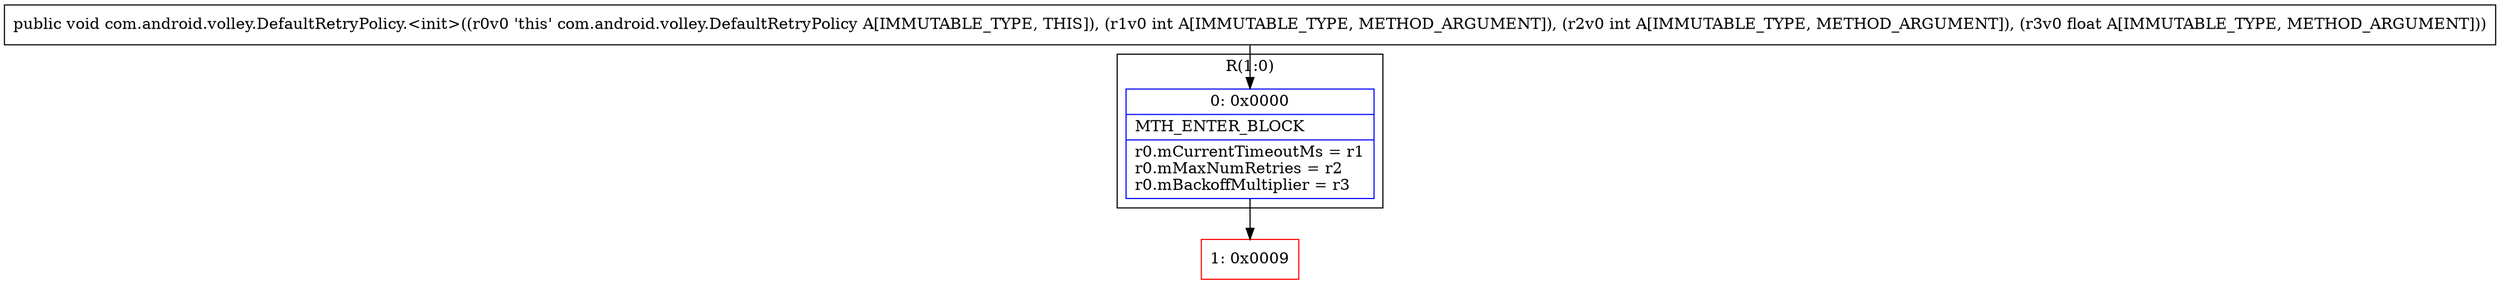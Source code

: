 digraph "CFG forcom.android.volley.DefaultRetryPolicy.\<init\>(IIF)V" {
subgraph cluster_Region_1211004913 {
label = "R(1:0)";
node [shape=record,color=blue];
Node_0 [shape=record,label="{0\:\ 0x0000|MTH_ENTER_BLOCK\l|r0.mCurrentTimeoutMs = r1\lr0.mMaxNumRetries = r2\lr0.mBackoffMultiplier = r3\l}"];
}
Node_1 [shape=record,color=red,label="{1\:\ 0x0009}"];
MethodNode[shape=record,label="{public void com.android.volley.DefaultRetryPolicy.\<init\>((r0v0 'this' com.android.volley.DefaultRetryPolicy A[IMMUTABLE_TYPE, THIS]), (r1v0 int A[IMMUTABLE_TYPE, METHOD_ARGUMENT]), (r2v0 int A[IMMUTABLE_TYPE, METHOD_ARGUMENT]), (r3v0 float A[IMMUTABLE_TYPE, METHOD_ARGUMENT])) }"];
MethodNode -> Node_0;
Node_0 -> Node_1;
}

